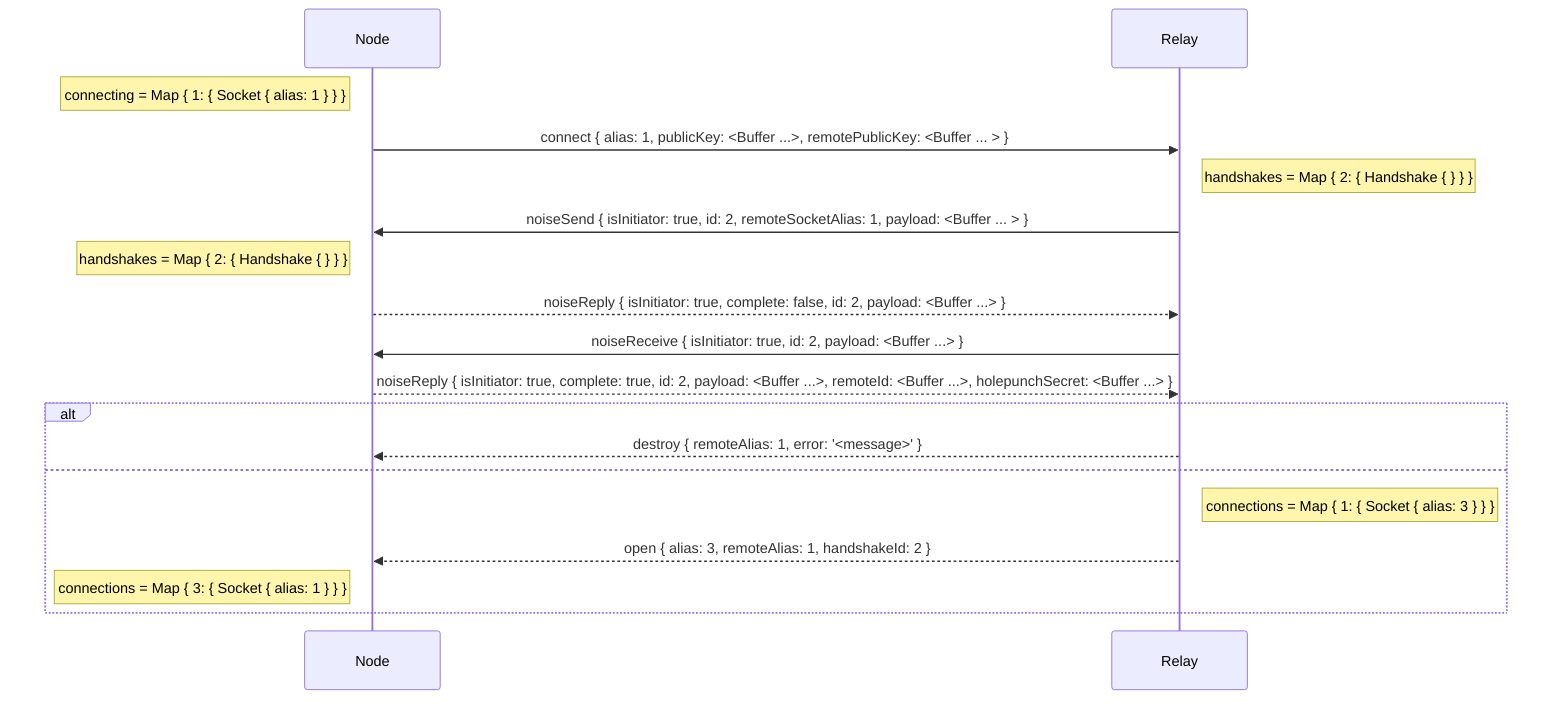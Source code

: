 sequenceDiagram
  participant N as Node
  participant R as Relay

  note left of N: connecting = Map { 1: { Socket { alias: 1 } } }

  N->>R: connect { alias: 1, publicKey: <Buffer ...>, remotePublicKey: <Buffer ... > }

  note right of R: handshakes = Map { 2: { Handshake { } } }

  R->>N: noiseSend { isInitiator: true, id: 2, remoteSocketAlias: 1, payload: <Buffer ... > }

  note left of N: handshakes = Map { 2: { Handshake { } } }

  N-->>R: noiseReply { isInitiator: true, complete: false, id: 2, payload: <Buffer ...> }

  R->>N: noiseReceive { isInitiator: true, id: 2, payload: <Buffer ...> }

  N-->>R: noiseReply { isInitiator: true, complete: true, id: 2, payload: <Buffer ...>, remoteId: <Buffer ...>, holepunchSecret: <Buffer ...>  }

  alt
    R-->>N: destroy { remoteAlias: 1, error: '<message>' }
  else
    note right of R: connections = Map { 1: { Socket { alias: 3 } } }

    R-->>N: open { alias: 3, remoteAlias: 1, handshakeId: 2 }

    note left of N: connections = Map { 3: { Socket { alias: 1 } } }
  end